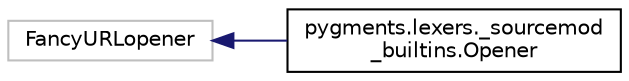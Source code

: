 digraph "Graphical Class Hierarchy"
{
 // LATEX_PDF_SIZE
  edge [fontname="Helvetica",fontsize="10",labelfontname="Helvetica",labelfontsize="10"];
  node [fontname="Helvetica",fontsize="10",shape=record];
  rankdir="LR";
  Node16068 [label="FancyURLopener",height=0.2,width=0.4,color="grey75", fillcolor="white", style="filled",tooltip=" "];
  Node16068 -> Node0 [dir="back",color="midnightblue",fontsize="10",style="solid",fontname="Helvetica"];
  Node0 [label="pygments.lexers._sourcemod\l_builtins.Opener",height=0.2,width=0.4,color="black", fillcolor="white", style="filled",URL="$classpygments_1_1lexers_1_1__sourcemod__builtins_1_1Opener.html",tooltip=" "];
}
